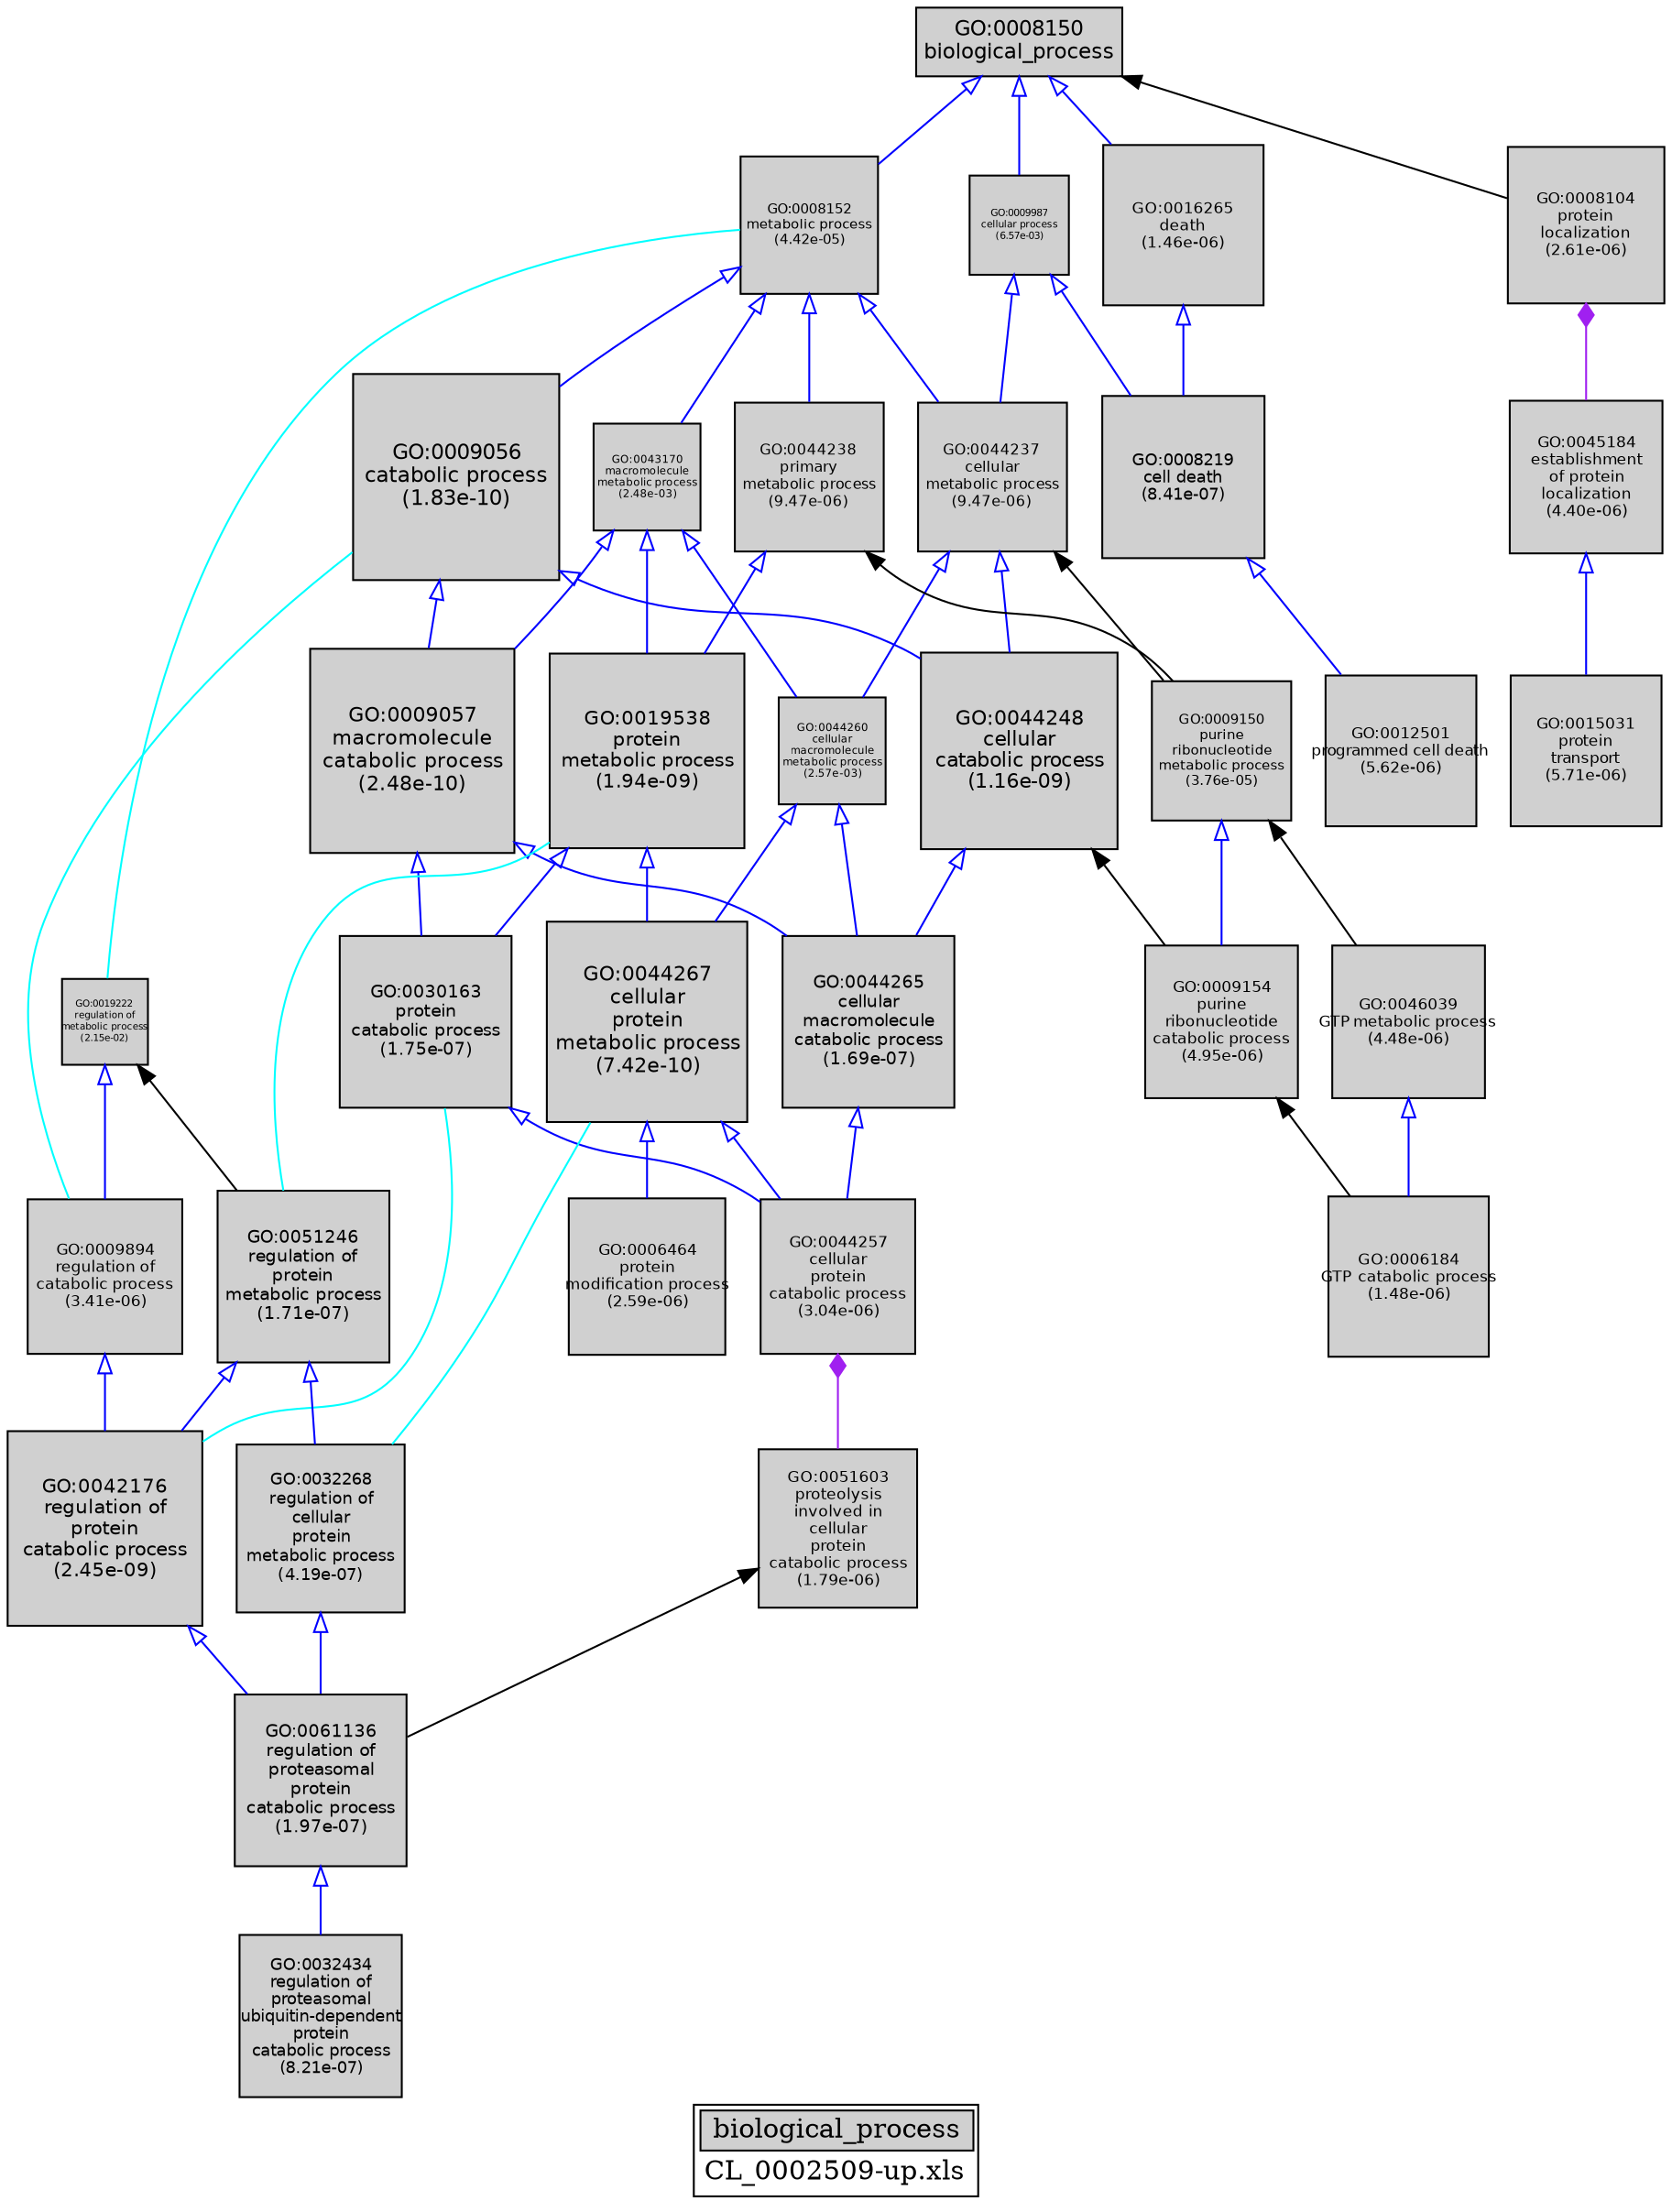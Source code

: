 digraph "biological_process" {
graph [ bgcolor = "#FFFFFF", label = <<TABLE COLOR="black" BGCOLOR="white"><TR><TD COLSPAN="2" BGCOLOR="#D0D0D0"><FONT COLOR="black">biological_process</FONT></TD></TR><TR><TD BORDER="0">CL_0002509-up.xls</TD></TR></TABLE>> ];
node [ fontname = "Helvetica" ];

subgraph "nodes" {

node [ style = "filled", fixedsize = "true", width = 1, shape = "box", fontsize = 9, fillcolor = "#D0D0D0", fontcolor = "black", color = "black" ];

"GO:0044237" [ URL = "#GO:0044237", label = <<TABLE BORDER="0"><TR><TD>GO:0044237<BR/>cellular<BR/>metabolic process<BR/>(9.47e-06)</TD></TR></TABLE>>, width = 1.07965664213, shape = "box", fontsize = 7.77352782336, height = 1.07965664213 ];
"GO:0030163" [ URL = "#GO:0030163", label = <<TABLE BORDER="0"><TR><TD>GO:0030163<BR/>protein<BR/>catabolic process<BR/>(1.75e-07)</TD></TR></TABLE>>, width = 1.25063307703, shape = "box", fontsize = 9.00455815458, height = 1.25063307703 ];
"GO:0032268" [ URL = "#GO:0032268", label = <<TABLE BORDER="0"><TR><TD>GO:0032268<BR/>regulation of<BR/>cellular<BR/>protein<BR/>metabolic process<BR/>(4.19e-07)</TD></TR></TABLE>>, width = 1.2154082256, shape = "box", fontsize = 8.75093922435, height = 1.2154082256 ];
"GO:0012501" [ URL = "#GO:0012501", label = <<TABLE BORDER="0"><TR><TD>GO:0012501<BR/>programmed cell death<BR/>(5.62e-06)</TD></TR></TABLE>>, width = 1.10347904645, shape = "box", fontsize = 7.94504913441, height = 1.10347904645 ];
"GO:0008152" [ URL = "#GO:0008152", label = <<TABLE BORDER="0"><TR><TD>GO:0008152<BR/>metabolic process<BR/>(4.42e-05)</TD></TR></TABLE>>, width = 1.00586418971, shape = "box", fontsize = 7.24222216594, height = 1.00586418971 ];
"GO:0046039" [ URL = "#GO:0046039", label = <<TABLE BORDER="0"><TR><TD>GO:0046039<BR/>GTP metabolic process<BR/>(4.48e-06)</TD></TR></TABLE>>, width = 1.11370497334, shape = "box", fontsize = 8.01867580806, height = 1.11370497334 ];
"GO:0044238" [ URL = "#GO:0044238", label = <<TABLE BORDER="0"><TR><TD>GO:0044238<BR/>primary<BR/>metabolic process<BR/>(9.47e-06)</TD></TR></TABLE>>, width = 1.07965664213, shape = "box", fontsize = 7.77352782336, height = 1.07965664213 ];
"GO:0006464" [ URL = "#GO:0006464", label = <<TABLE BORDER="0"><TR><TD>GO:0006464<BR/>protein<BR/>modification process<BR/>(2.59e-06)</TD></TR></TABLE>>, width = 1.13805648101, shape = "box", fontsize = 8.19400666325, height = 1.13805648101 ];
"GO:0032434" [ URL = "#GO:0032434", label = <<TABLE BORDER="0"><TR><TD>GO:0032434<BR/>regulation of<BR/>proteasomal<BR/>ubiquitin-dependent<BR/>protein<BR/>catabolic process<BR/>(8.21e-07)</TD></TR></TABLE>>, width = 1.18739355518, shape = "box", fontsize = 8.54923359733, height = 1.18739355518 ];
"GO:0061136" [ URL = "#GO:0061136", label = <<TABLE BORDER="0"><TR><TD>GO:0061136<BR/>regulation of<BR/>proteasomal<BR/>protein<BR/>catabolic process<BR/>(1.97e-07)</TD></TR></TABLE>>, width = 1.24600379114, shape = "box", fontsize = 8.97122729622, height = 1.24600379114 ];
"GO:0008104" [ URL = "#GO:0008104", label = <<TABLE BORDER="0"><TR><TD>GO:0008104<BR/>protein<BR/>localization<BR/>(2.61e-06)</TD></TR></TABLE>>, width = 1.13773791018, shape = "box", fontsize = 8.19171295332, height = 1.13773791018 ];
"GO:0044257" [ URL = "#GO:0044257", label = <<TABLE BORDER="0"><TR><TD>GO:0044257<BR/>cellular<BR/>protein<BR/>catabolic process<BR/>(3.04e-06)</TD></TR></TABLE>>, width = 1.13104172601, shape = "box", fontsize = 8.14350042724, height = 1.13104172601 ];
"GO:0008219" [ URL = "#GO:0008219", label = <<TABLE BORDER="0"><TR><TD>GO:0008219<BR/>cell death<BR/>(8.41e-07)</TD></TR></TABLE>>, width = 1.18638776193, shape = "box", fontsize = 8.54199188588, height = 1.18638776193 ];
"GO:0016265" [ URL = "#GO:0016265", label = <<TABLE BORDER="0"><TR><TD>GO:0016265<BR/>death<BR/>(1.46e-06)</TD></TR></TABLE>>, width = 1.16298292864, shape = "box", fontsize = 8.37347708618, height = 1.16298292864 ];
"GO:0008150" [ URL = "#GO:0008150", label = <<TABLE BORDER="0"><TR><TD>GO:0008150<BR/>biological_process</TD></TR></TABLE>>, width = 1.5, shape = "box", fontsize = 10.8 ];
"GO:0044267" [ URL = "#GO:0044267", label = <<TABLE BORDER="0"><TR><TD>GO:0044267<BR/>cellular<BR/>protein<BR/>metabolic process<BR/>(7.42e-10)</TD></TR></TABLE>>, width = 1.45263251943, shape = "box", fontsize = 10.4589541399, height = 1.45263251943 ];
"GO:0045184" [ URL = "#GO:0045184", label = <<TABLE BORDER="0"><TR><TD>GO:0045184<BR/>establishment<BR/>of protein<BR/>localization<BR/>(4.40e-06)</TD></TR></TABLE>>, width = 1.11451087116, shape = "box", fontsize = 8.02447827234, height = 1.11451087116 ];
"GO:0009154" [ URL = "#GO:0009154", label = <<TABLE BORDER="0"><TR><TD>GO:0009154<BR/>purine<BR/>ribonucleotide<BR/>catabolic process<BR/>(4.95e-06)</TD></TR></TABLE>>, width = 1.10922148868, shape = "box", fontsize = 7.98639471853, height = 1.10922148868 ];
"GO:0009056" [ URL = "#GO:0009056", label = <<TABLE BORDER="0"><TR><TD>GO:0009056<BR/>catabolic process<BR/>(1.83e-10)</TD></TR></TABLE>>, width = 1.5, shape = "box", fontsize = 10.8, height = 1.5 ];
"GO:0042176" [ URL = "#GO:0042176", label = <<TABLE BORDER="0"><TR><TD>GO:0042176<BR/>regulation of<BR/>protein<BR/>catabolic process<BR/>(2.45e-09)</TD></TR></TABLE>>, width = 1.41098469729, shape = "box", fontsize = 10.1590898205, height = 1.41098469729 ];
"GO:0044265" [ URL = "#GO:0044265", label = <<TABLE BORDER="0"><TR><TD>GO:0044265<BR/>cellular<BR/>macromolecule<BR/>catabolic process<BR/>(1.69e-07)</TD></TR></TABLE>>, width = 1.25202105336, shape = "box", fontsize = 9.0145515842, height = 1.25202105336 ];
"GO:0044248" [ URL = "#GO:0044248", label = <<TABLE BORDER="0"><TR><TD>GO:0044248<BR/>cellular<BR/>catabolic process<BR/>(1.16e-09)</TD></TR></TABLE>>, width = 1.43722210258, shape = "box", fontsize = 10.3479991386, height = 1.43722210258 ];
"GO:0044260" [ URL = "#GO:0044260", label = <<TABLE BORDER="0"><TR><TD>GO:0044260<BR/>cellular<BR/>macromolecule<BR/>metabolic process<BR/>(2.57e-03)</TD></TR></TABLE>>, width = 0.778352217995, shape = "box", fontsize = 5.60413596956, height = 0.778352217995 ];
"GO:0051603" [ URL = "#GO:0051603", label = <<TABLE BORDER="0"><TR><TD>GO:0051603<BR/>proteolysis<BR/>involved in<BR/>cellular<BR/>protein<BR/>catabolic process<BR/>(1.79e-06)</TD></TR></TABLE>>, width = 1.15419647042, shape = "box", fontsize = 8.31021458702, height = 1.15419647042 ];
"GO:0019222" [ URL = "#GO:0019222", label = <<TABLE BORDER="0"><TR><TD>GO:0019222<BR/>regulation of<BR/>metabolic process<BR/>(2.15e-02)</TD></TR></TABLE>>, width = 0.627544610507, shape = "box", fontsize = 5.0, height = 0.627544610507 ];
"GO:0043170" [ URL = "#GO:0043170", label = <<TABLE BORDER="0"><TR><TD>GO:0043170<BR/>macromolecule<BR/>metabolic process<BR/>(2.48e-03)</TD></TR></TABLE>>, width = 0.780507337456, shape = "box", fontsize = 5.61965282968, height = 0.780507337456 ];
"GO:0009894" [ URL = "#GO:0009894", label = <<TABLE BORDER="0"><TR><TD>GO:0009894<BR/>regulation of<BR/>catabolic process<BR/>(3.41e-06)</TD></TR></TABLE>>, width = 1.1259137594, shape = "box", fontsize = 8.10657906771, height = 1.1259137594 ];
"GO:0006184" [ URL = "#GO:0006184", label = <<TABLE BORDER="0"><TR><TD>GO:0006184<BR/>GTP catabolic process<BR/>(1.48e-06)</TD></TR></TABLE>>, width = 1.16243071082, shape = "box", fontsize = 8.36950111789, height = 1.16243071082 ];
"GO:0009987" [ URL = "#GO:0009987", label = <<TABLE BORDER="0"><TR><TD>GO:0009987<BR/>cellular process<BR/>(6.57e-03)</TD></TR></TABLE>>, width = 0.715514492861, shape = "box", fontsize = 5.1517043486, height = 0.715514492861 ];
"GO:0009057" [ URL = "#GO:0009057", label = <<TABLE BORDER="0"><TR><TD>GO:0009057<BR/>macromolecule<BR/>catabolic process<BR/>(2.48e-10)</TD></TR></TABLE>>, width = 1.48978519546, shape = "box", fontsize = 10.7264534073, height = 1.48978519546 ];
"GO:0009150" [ URL = "#GO:0009150", label = <<TABLE BORDER="0"><TR><TD>GO:0009150<BR/>purine<BR/>ribonucleotide<BR/>metabolic process<BR/>(3.76e-05)</TD></TR></TABLE>>, width = 1.01387497648, shape = "box", fontsize = 7.29989983069, height = 1.01387497648 ];
"GO:0019538" [ URL = "#GO:0019538", label = <<TABLE BORDER="0"><TR><TD>GO:0019538<BR/>protein<BR/>metabolic process<BR/>(1.94e-09)</TD></TR></TABLE>>, width = 1.41918263774, shape = "box", fontsize = 10.2181149917, height = 1.41918263774 ];
"GO:0015031" [ URL = "#GO:0015031", label = <<TABLE BORDER="0"><TR><TD>GO:0015031<BR/>protein<BR/>transport<BR/>(5.71e-06)</TD></TR></TABLE>>, width = 1.10275724212, shape = "box", fontsize = 7.93985214325, height = 1.10275724212 ];
"GO:0051246" [ URL = "#GO:0051246", label = <<TABLE BORDER="0"><TR><TD>GO:0051246<BR/>regulation of<BR/>protein<BR/>metabolic process<BR/>(1.71e-07)</TD></TR></TABLE>>, width = 1.2515645621, shape = "box", fontsize = 9.01126484713, height = 1.2515645621 ];
}
subgraph "edges" {


edge [ dir = "back", weight = 1 ];
subgraph "regulates" {


edge [ color = "cyan", arrowtail = "none" ];
subgraph "positive" {


edge [ color = "green", arrowtail = "vee" ];
}
subgraph "negative" {


edge [ color = "red", arrowtail = "tee" ];
}
"GO:0030163" -> "GO:0042176";
"GO:0008152" -> "GO:0019222";
"GO:0019538" -> "GO:0051246";
"GO:0044267" -> "GO:0032268";
"GO:0009056" -> "GO:0009894";
}
subgraph "part_of" {


edge [ color = "purple", arrowtail = "diamond", weight = 2.5 ];
"GO:0044257" -> "GO:0051603";
"GO:0008104" -> "GO:0045184";
}
subgraph "is_a" {


edge [ color = "blue", arrowtail = "empty", weight = 5.0 ];
"GO:0008150" -> "GO:0009987";
"GO:0008152" -> "GO:0009056";
"GO:0043170" -> "GO:0044260";
"GO:0043170" -> "GO:0009057";
"GO:0061136" -> "GO:0032434";
"GO:0032268" -> "GO:0061136";
"GO:0008152" -> "GO:0044237";
"GO:0051246" -> "GO:0042176";
"GO:0030163" -> "GO:0044257";
"GO:0044238" -> "GO:0019538";
"GO:0043170" -> "GO:0019538";
"GO:0009057" -> "GO:0044265";
"GO:0009894" -> "GO:0042176";
"GO:0044265" -> "GO:0044257";
"GO:0009056" -> "GO:0044248";
"GO:0016265" -> "GO:0008219";
"GO:0042176" -> "GO:0061136";
"GO:0008150" -> "GO:0016265";
"GO:0044237" -> "GO:0044260";
"GO:0051246" -> "GO:0032268";
"GO:0009987" -> "GO:0008219";
"GO:0046039" -> "GO:0006184";
"GO:0009150" -> "GO:0009154";
"GO:0009057" -> "GO:0030163";
"GO:0008219" -> "GO:0012501";
"GO:0008152" -> "GO:0043170";
"GO:0044260" -> "GO:0044267";
"GO:0019222" -> "GO:0009894";
"GO:0019538" -> "GO:0044267";
"GO:0044267" -> "GO:0044257";
"GO:0008152" -> "GO:0044238";
"GO:0044260" -> "GO:0044265";
"GO:0044237" -> "GO:0044248";
"GO:0009056" -> "GO:0009057";
"GO:0044248" -> "GO:0044265";
"GO:0044267" -> "GO:0006464";
"GO:0045184" -> "GO:0015031";
"GO:0008150" -> "GO:0008152";
"GO:0009987" -> "GO:0044237";
"GO:0019538" -> "GO:0030163";
}
"GO:0044248" -> "GO:0009154";
"GO:0051603" -> "GO:0061136";
"GO:0019222" -> "GO:0051246";
"GO:0044237" -> "GO:0009150";
"GO:0044238" -> "GO:0009150";
"GO:0009154" -> "GO:0006184";
"GO:0009150" -> "GO:0046039";
"GO:0008150" -> "GO:0008104";
}
}

